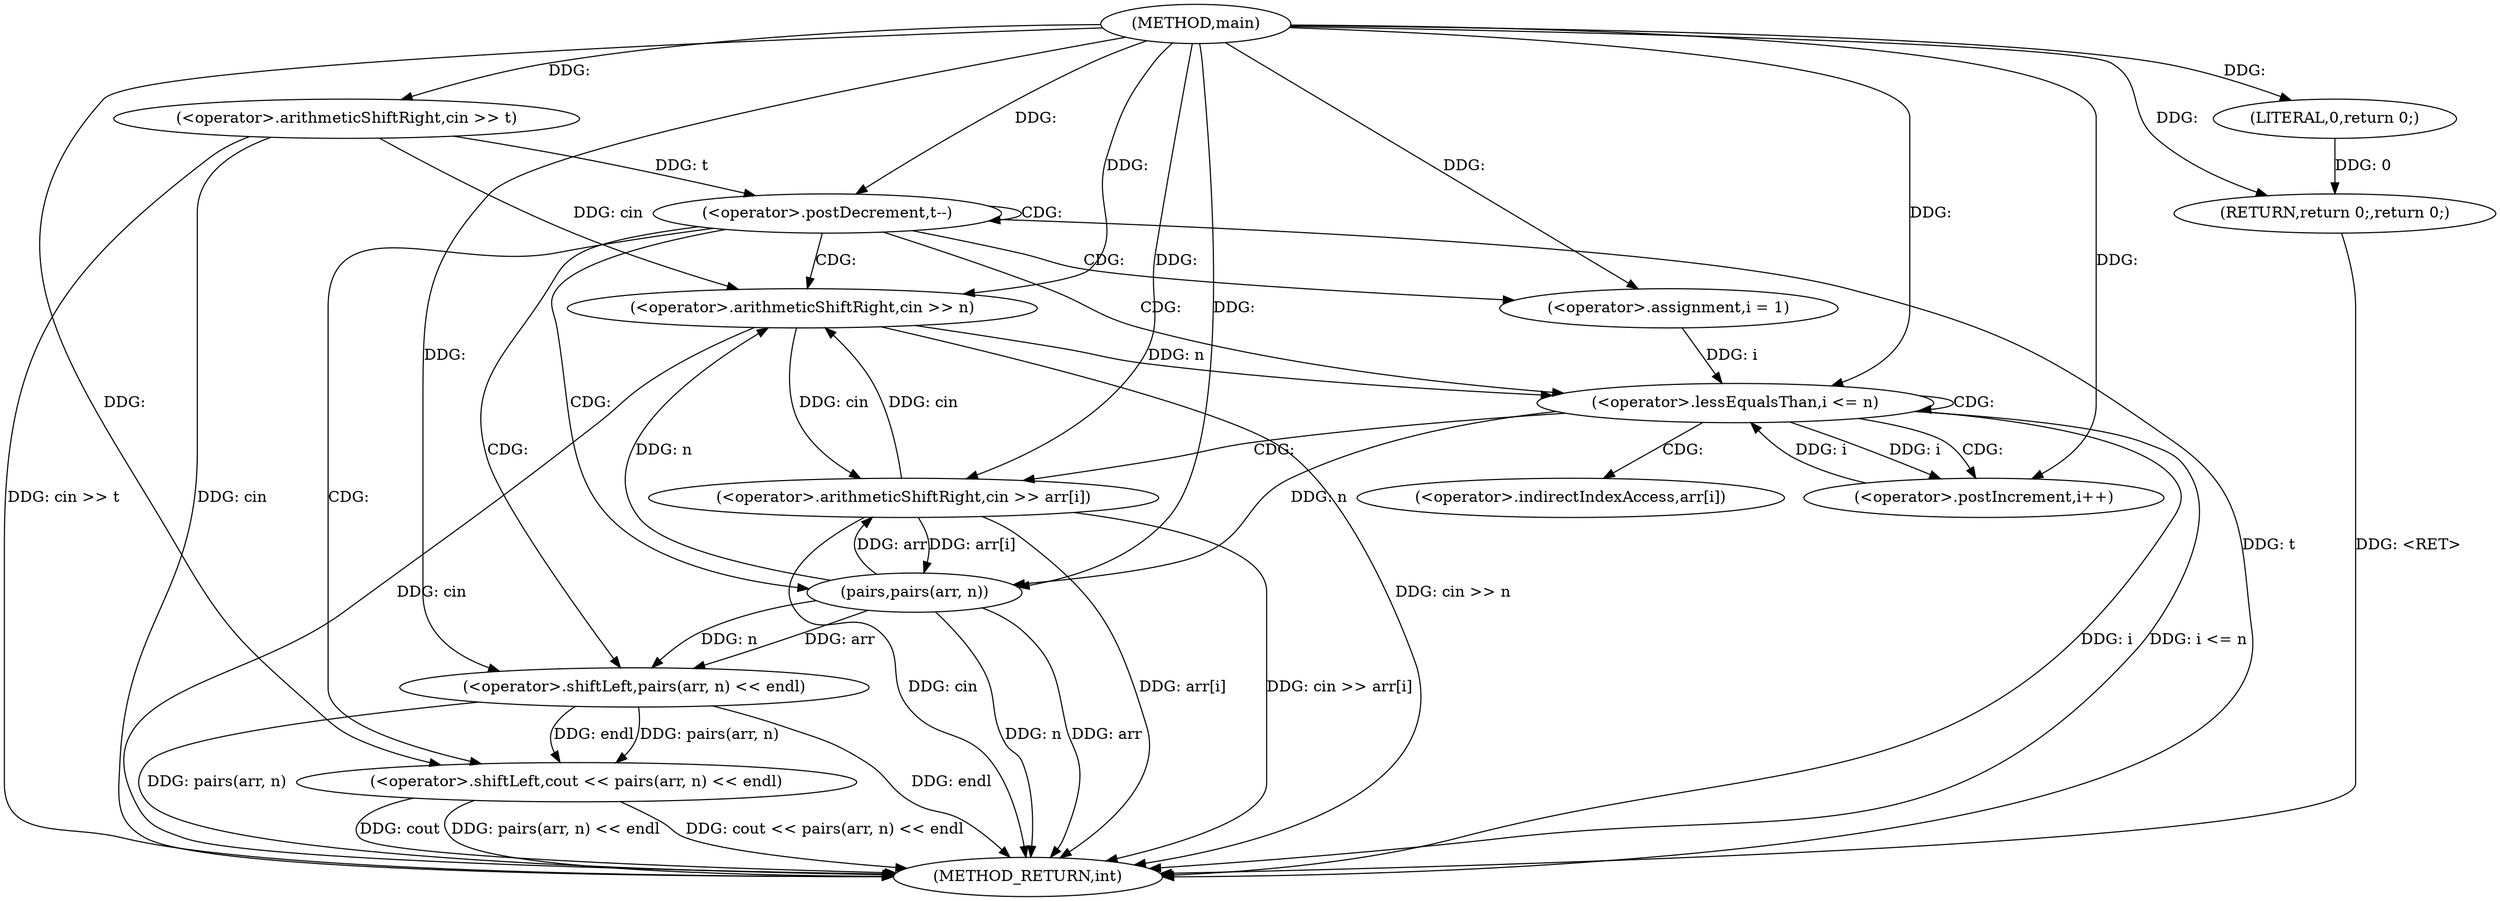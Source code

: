 digraph "main" {  
"1000164" [label = "(METHOD,main)" ]
"1000204" [label = "(METHOD_RETURN,int)" ]
"1000168" [label = "(<operator>.arithmeticShiftRight,cin >> t)" ]
"1000202" [label = "(RETURN,return 0;,return 0;)" ]
"1000172" [label = "(<operator>.postDecrement,t--)" ]
"1000203" [label = "(LITERAL,0,return 0;)" ]
"1000175" [label = "(<operator>.arithmeticShiftRight,cin >> n)" ]
"1000195" [label = "(<operator>.shiftLeft,cout << pairs(arr, n) << endl)" ]
"1000181" [label = "(<operator>.assignment,i = 1)" ]
"1000184" [label = "(<operator>.lessEqualsThan,i <= n)" ]
"1000187" [label = "(<operator>.postIncrement,i++)" ]
"1000190" [label = "(<operator>.arithmeticShiftRight,cin >> arr[i])" ]
"1000197" [label = "(<operator>.shiftLeft,pairs(arr, n) << endl)" ]
"1000198" [label = "(pairs,pairs(arr, n))" ]
"1000192" [label = "(<operator>.indirectIndexAccess,arr[i])" ]
  "1000168" -> "1000204"  [ label = "DDG: cin"] 
  "1000168" -> "1000204"  [ label = "DDG: cin >> t"] 
  "1000172" -> "1000204"  [ label = "DDG: t"] 
  "1000175" -> "1000204"  [ label = "DDG: cin"] 
  "1000175" -> "1000204"  [ label = "DDG: cin >> n"] 
  "1000184" -> "1000204"  [ label = "DDG: i"] 
  "1000184" -> "1000204"  [ label = "DDG: i <= n"] 
  "1000198" -> "1000204"  [ label = "DDG: arr"] 
  "1000198" -> "1000204"  [ label = "DDG: n"] 
  "1000197" -> "1000204"  [ label = "DDG: pairs(arr, n)"] 
  "1000195" -> "1000204"  [ label = "DDG: pairs(arr, n) << endl"] 
  "1000195" -> "1000204"  [ label = "DDG: cout << pairs(arr, n) << endl"] 
  "1000190" -> "1000204"  [ label = "DDG: cin"] 
  "1000190" -> "1000204"  [ label = "DDG: arr[i]"] 
  "1000190" -> "1000204"  [ label = "DDG: cin >> arr[i]"] 
  "1000202" -> "1000204"  [ label = "DDG: <RET>"] 
  "1000197" -> "1000204"  [ label = "DDG: endl"] 
  "1000195" -> "1000204"  [ label = "DDG: cout"] 
  "1000203" -> "1000202"  [ label = "DDG: 0"] 
  "1000164" -> "1000202"  [ label = "DDG: "] 
  "1000164" -> "1000168"  [ label = "DDG: "] 
  "1000164" -> "1000203"  [ label = "DDG: "] 
  "1000168" -> "1000172"  [ label = "DDG: t"] 
  "1000164" -> "1000172"  [ label = "DDG: "] 
  "1000168" -> "1000175"  [ label = "DDG: cin"] 
  "1000190" -> "1000175"  [ label = "DDG: cin"] 
  "1000164" -> "1000175"  [ label = "DDG: "] 
  "1000198" -> "1000175"  [ label = "DDG: n"] 
  "1000164" -> "1000181"  [ label = "DDG: "] 
  "1000164" -> "1000195"  [ label = "DDG: "] 
  "1000197" -> "1000195"  [ label = "DDG: endl"] 
  "1000197" -> "1000195"  [ label = "DDG: pairs(arr, n)"] 
  "1000181" -> "1000184"  [ label = "DDG: i"] 
  "1000187" -> "1000184"  [ label = "DDG: i"] 
  "1000164" -> "1000184"  [ label = "DDG: "] 
  "1000175" -> "1000184"  [ label = "DDG: n"] 
  "1000184" -> "1000187"  [ label = "DDG: i"] 
  "1000164" -> "1000187"  [ label = "DDG: "] 
  "1000198" -> "1000197"  [ label = "DDG: n"] 
  "1000198" -> "1000197"  [ label = "DDG: arr"] 
  "1000164" -> "1000197"  [ label = "DDG: "] 
  "1000175" -> "1000190"  [ label = "DDG: cin"] 
  "1000164" -> "1000190"  [ label = "DDG: "] 
  "1000198" -> "1000190"  [ label = "DDG: arr"] 
  "1000190" -> "1000198"  [ label = "DDG: arr[i]"] 
  "1000164" -> "1000198"  [ label = "DDG: "] 
  "1000184" -> "1000198"  [ label = "DDG: n"] 
  "1000172" -> "1000175"  [ label = "CDG: "] 
  "1000172" -> "1000195"  [ label = "CDG: "] 
  "1000172" -> "1000197"  [ label = "CDG: "] 
  "1000172" -> "1000184"  [ label = "CDG: "] 
  "1000172" -> "1000198"  [ label = "CDG: "] 
  "1000172" -> "1000172"  [ label = "CDG: "] 
  "1000172" -> "1000181"  [ label = "CDG: "] 
  "1000184" -> "1000190"  [ label = "CDG: "] 
  "1000184" -> "1000192"  [ label = "CDG: "] 
  "1000184" -> "1000184"  [ label = "CDG: "] 
  "1000184" -> "1000187"  [ label = "CDG: "] 
}
